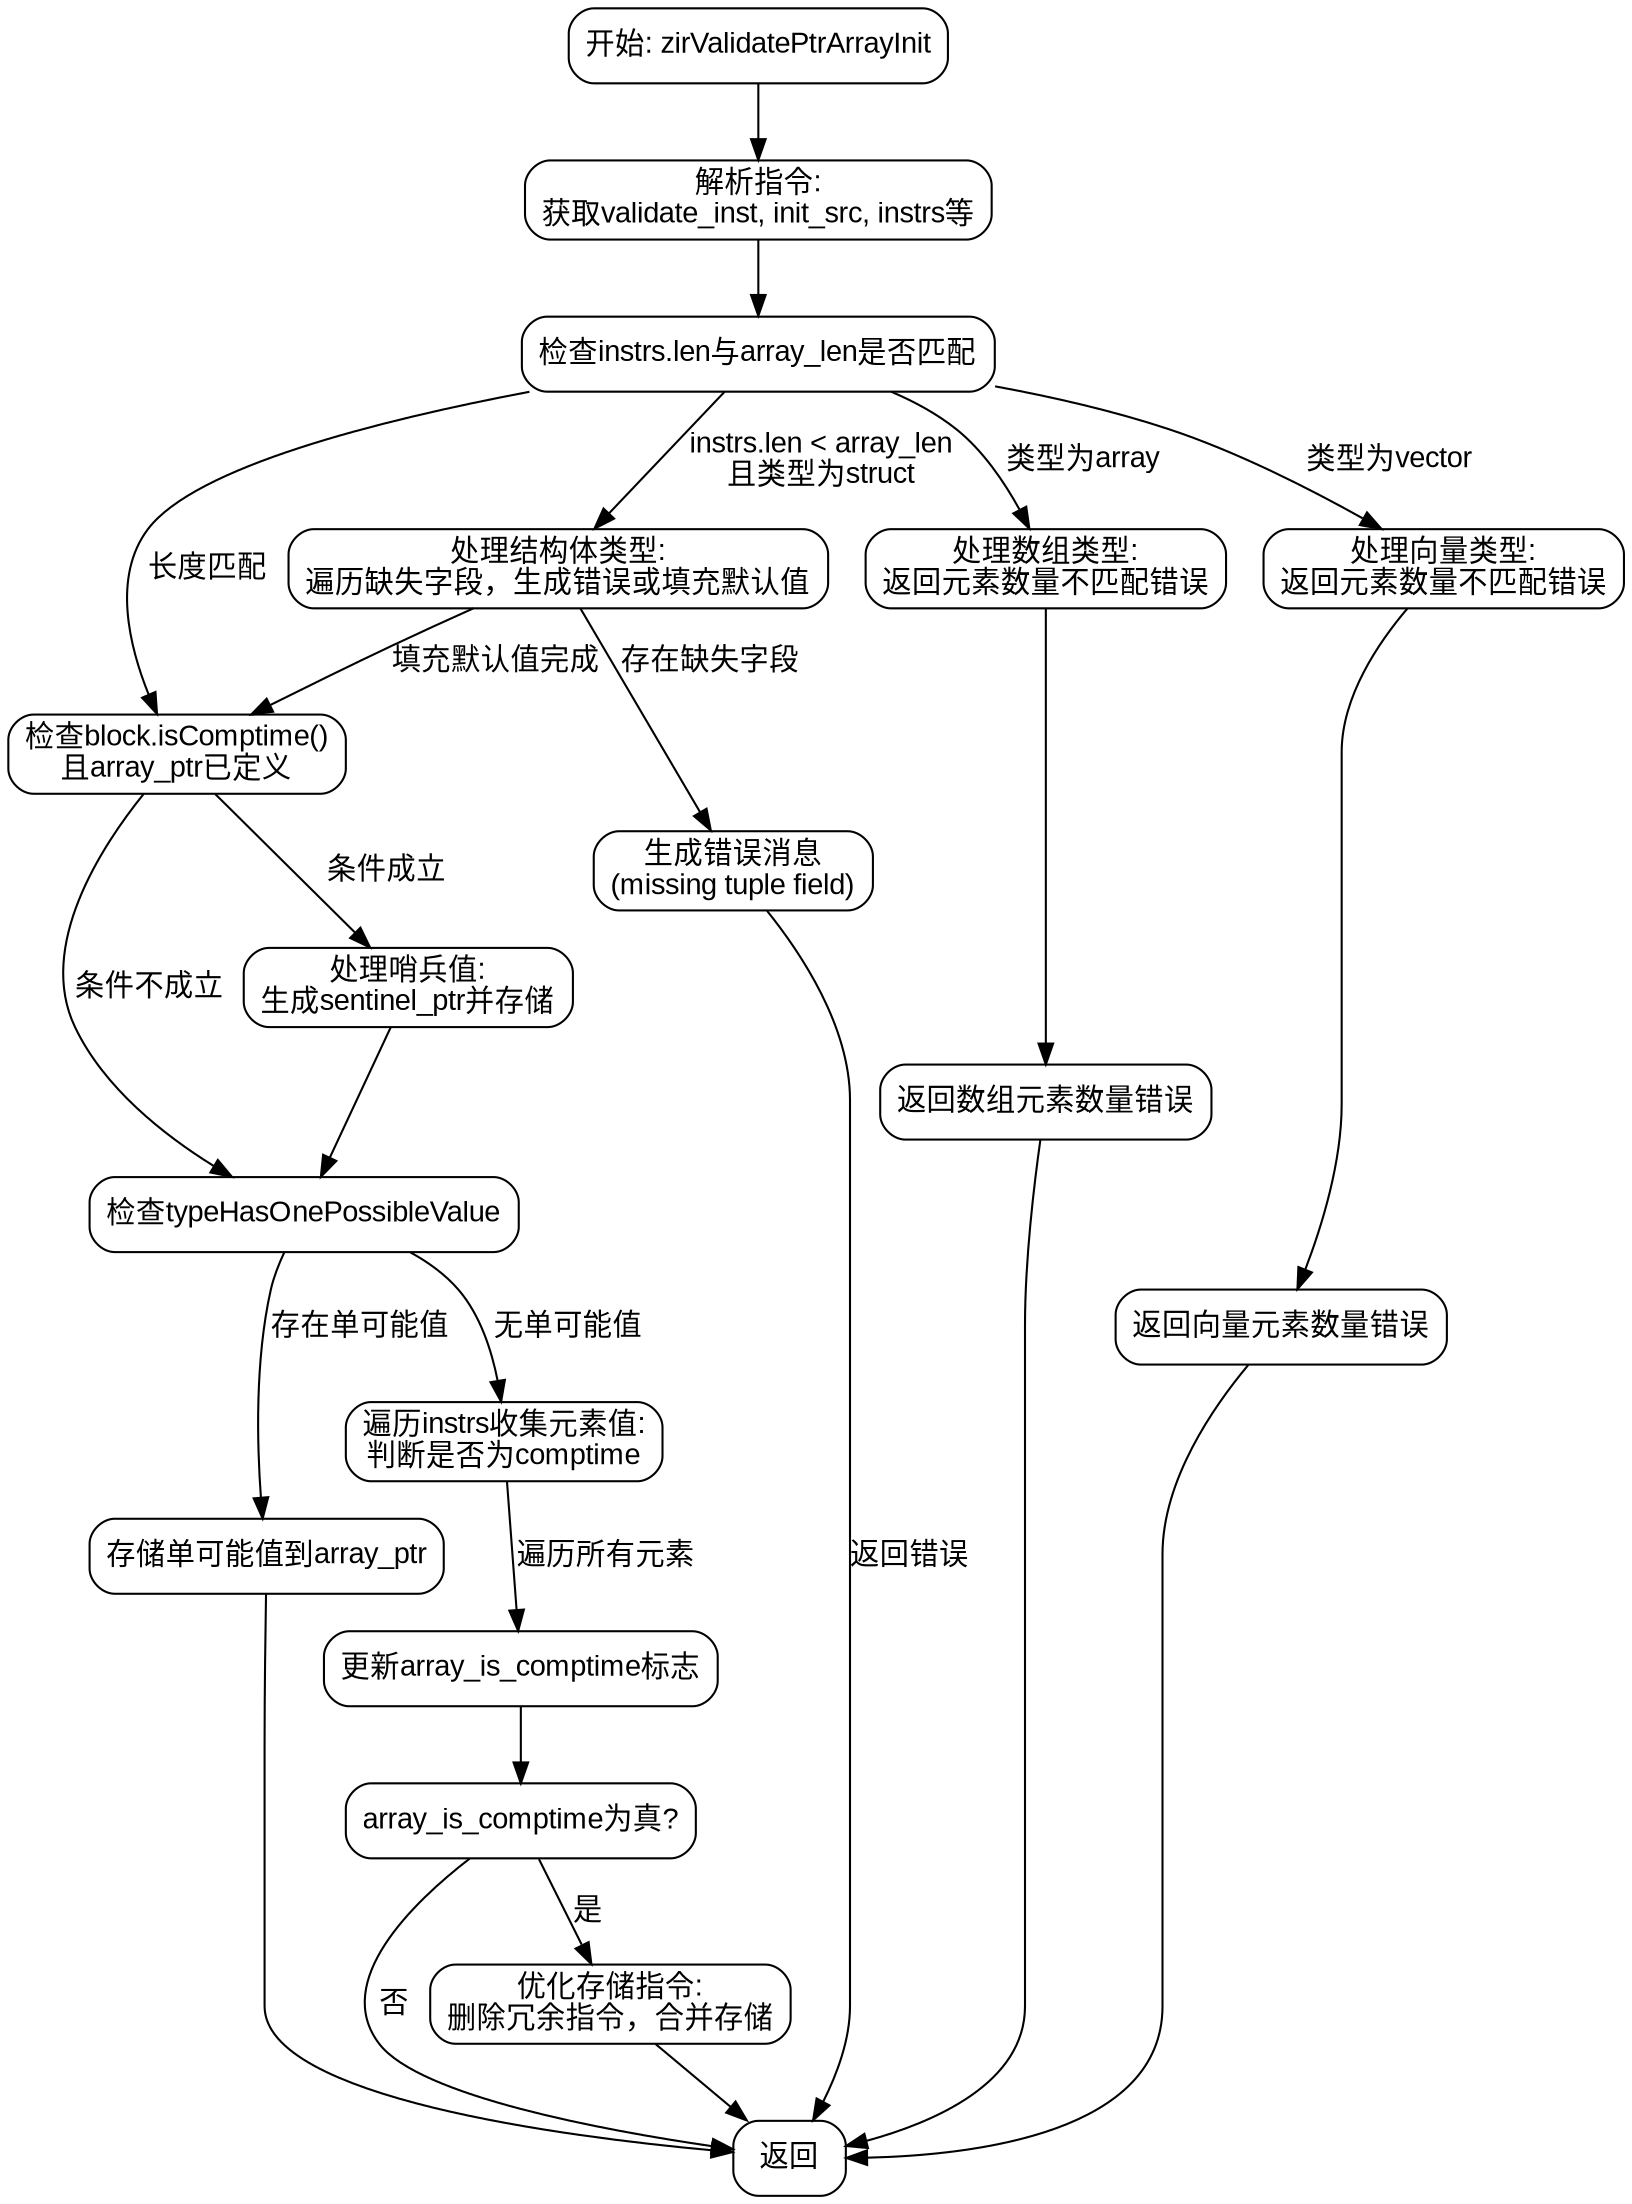 
digraph flowchart {
    node [shape=rectangle, style="rounded", fontname="Arial"];
    edge [fontname="Arial"];

    start [label="开始: zirValidatePtrArrayInit"];
    parse_inst [label="解析指令:\n获取validate_inst, init_src, instrs等"];
    check_len [label="检查instrs.len与array_len是否匹配"];
    handle_struct [label="处理结构体类型:\n遍历缺失字段，生成错误或填充默认值"];
    handle_array [label="处理数组类型:\n返回元素数量不匹配错误"];
    handle_vector [label="处理向量类型:\n返回元素数量不匹配错误"];
    check_comptime [label="检查block.isComptime()\n且array_ptr已定义"];
    handle_sentinel [label="处理哨兵值:\n生成sentinel_ptr并存储"];
    check_opv [label="检查typeHasOnePossibleValue"];
    store_opv [label="存储单可能值到array_ptr"];
    collect_vals [label="遍历instrs收集元素值:\n判断是否为comptime"];
    update_flags [label="更新array_is_comptime标志"];
    check_comptime_flag [label="array_is_comptime为真?"];
    optimize_store [label="优化存储指令:\n删除冗余指令，合并存储"];
    end [label="返回"];

    // 错误处理节点
    error_struct [label="生成错误消息\n(missing tuple field)"];
    error_array [label="返回数组元素数量错误"];
    error_vector [label="返回向量元素数量错误"];

    start -> parse_inst;
    parse_inst -> check_len;

    check_len -> handle_struct [label="instrs.len < array_len\n且类型为struct"];
    check_len -> handle_array [label="类型为array"];
    check_len -> handle_vector [label="类型为vector"];
    check_len -> check_comptime [label="长度匹配"];

    handle_struct -> error_struct [label="存在缺失字段"];
    error_struct -> end [label="返回错误"];
    handle_struct -> check_comptime [label="填充默认值完成"];

    handle_array -> error_array;
    error_array -> end;
    handle_vector -> error_vector;
    error_vector -> end;

    check_comptime -> handle_sentinel [label="条件成立"];
    check_comptime -> check_opv [label="条件不成立"];

    handle_sentinel -> check_opv;

    check_opv -> store_opv [label="存在单可能值"];
    check_opv -> collect_vals [label="无单可能值"];

    store_opv -> end;

    collect_vals -> update_flags [label="遍历所有元素"];
    update_flags -> check_comptime_flag;

    check_comptime_flag -> optimize_store [label="是"];
    check_comptime_flag -> end [label="否"];

    optimize_store -> end;
}
